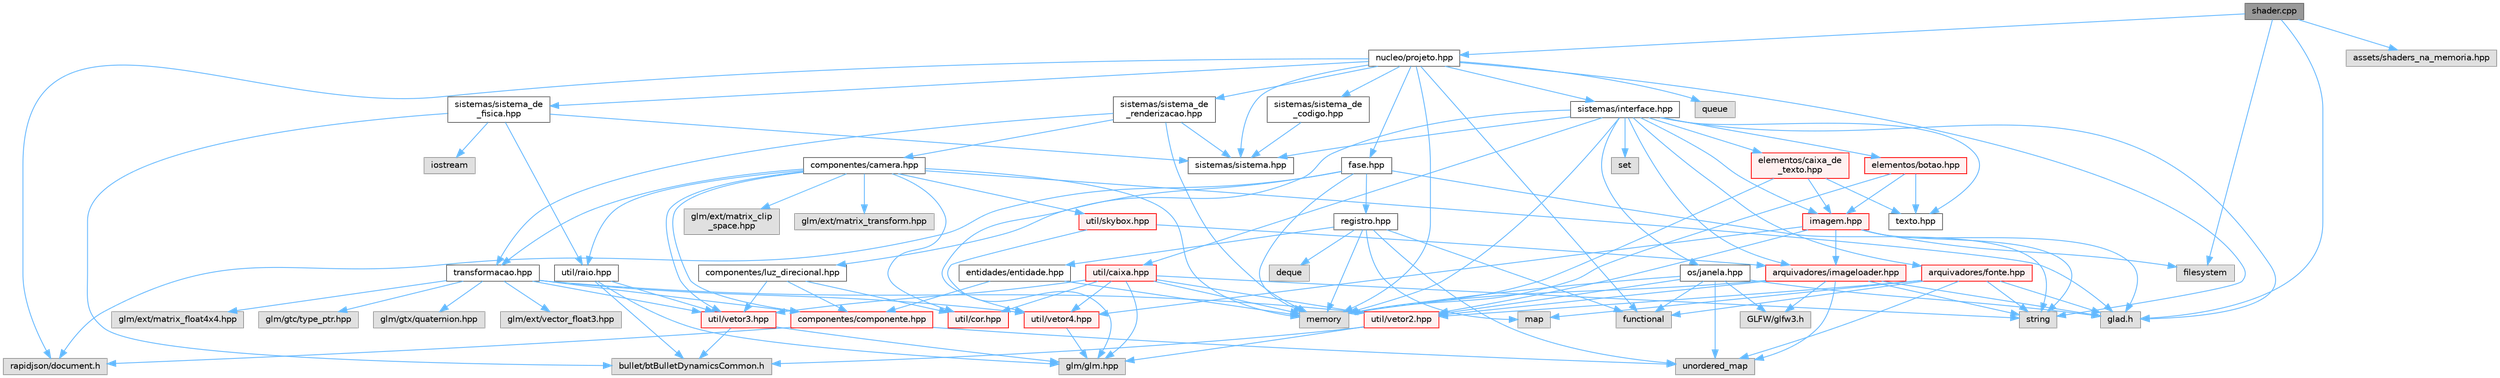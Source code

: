 digraph "shader.cpp"
{
 // LATEX_PDF_SIZE
  bgcolor="transparent";
  edge [fontname=Helvetica,fontsize=10,labelfontname=Helvetica,labelfontsize=10];
  node [fontname=Helvetica,fontsize=10,shape=box,height=0.2,width=0.4];
  Node1 [id="Node000001",label="shader.cpp",height=0.2,width=0.4,color="gray40", fillcolor="grey60", style="filled", fontcolor="black",tooltip=" "];
  Node1 -> Node2 [id="edge1_Node000001_Node000002",color="steelblue1",style="solid",tooltip=" "];
  Node2 [id="Node000002",label="glad.h",height=0.2,width=0.4,color="grey60", fillcolor="#E0E0E0", style="filled",tooltip=" "];
  Node1 -> Node3 [id="edge2_Node000001_Node000003",color="steelblue1",style="solid",tooltip=" "];
  Node3 [id="Node000003",label="nucleo/projeto.hpp",height=0.2,width=0.4,color="grey40", fillcolor="white", style="filled",URL="$projeto_8hpp.html",tooltip="Classe projeto."];
  Node3 -> Node4 [id="edge3_Node000003_Node000004",color="steelblue1",style="solid",tooltip=" "];
  Node4 [id="Node000004",label="string",height=0.2,width=0.4,color="grey60", fillcolor="#E0E0E0", style="filled",tooltip=" "];
  Node3 -> Node5 [id="edge4_Node000003_Node000005",color="steelblue1",style="solid",tooltip=" "];
  Node5 [id="Node000005",label="queue",height=0.2,width=0.4,color="grey60", fillcolor="#E0E0E0", style="filled",tooltip=" "];
  Node3 -> Node6 [id="edge5_Node000003_Node000006",color="steelblue1",style="solid",tooltip=" "];
  Node6 [id="Node000006",label="functional",height=0.2,width=0.4,color="grey60", fillcolor="#E0E0E0", style="filled",tooltip=" "];
  Node3 -> Node7 [id="edge6_Node000003_Node000007",color="steelblue1",style="solid",tooltip=" "];
  Node7 [id="Node000007",label="rapidjson/document.h",height=0.2,width=0.4,color="grey60", fillcolor="#E0E0E0", style="filled",tooltip=" "];
  Node3 -> Node8 [id="edge7_Node000003_Node000008",color="steelblue1",style="solid",tooltip=" "];
  Node8 [id="Node000008",label="memory",height=0.2,width=0.4,color="grey60", fillcolor="#E0E0E0", style="filled",tooltip=" "];
  Node3 -> Node9 [id="edge8_Node000003_Node000009",color="steelblue1",style="solid",tooltip=" "];
  Node9 [id="Node000009",label="fase.hpp",height=0.2,width=0.4,color="grey40", fillcolor="white", style="filled",URL="$fase_8hpp_source.html",tooltip=" "];
  Node9 -> Node4 [id="edge9_Node000009_Node000004",color="steelblue1",style="solid",tooltip=" "];
  Node9 -> Node8 [id="edge10_Node000009_Node000008",color="steelblue1",style="solid",tooltip=" "];
  Node9 -> Node7 [id="edge11_Node000009_Node000007",color="steelblue1",style="solid",tooltip=" "];
  Node9 -> Node10 [id="edge12_Node000009_Node000010",color="steelblue1",style="solid",tooltip=" "];
  Node10 [id="Node000010",label="registro.hpp",height=0.2,width=0.4,color="grey40", fillcolor="white", style="filled",URL="$registro_8hpp.html",tooltip="Inclusoes e definições relacionadas à registro."];
  Node10 -> Node11 [id="edge13_Node000010_Node000011",color="steelblue1",style="solid",tooltip=" "];
  Node11 [id="Node000011",label="unordered_map",height=0.2,width=0.4,color="grey60", fillcolor="#E0E0E0", style="filled",tooltip=" "];
  Node10 -> Node12 [id="edge14_Node000010_Node000012",color="steelblue1",style="solid",tooltip=" "];
  Node12 [id="Node000012",label="map",height=0.2,width=0.4,color="grey60", fillcolor="#E0E0E0", style="filled",tooltip=" "];
  Node10 -> Node13 [id="edge15_Node000010_Node000013",color="steelblue1",style="solid",tooltip=" "];
  Node13 [id="Node000013",label="deque",height=0.2,width=0.4,color="grey60", fillcolor="#E0E0E0", style="filled",tooltip=" "];
  Node10 -> Node8 [id="edge16_Node000010_Node000008",color="steelblue1",style="solid",tooltip=" "];
  Node10 -> Node6 [id="edge17_Node000010_Node000006",color="steelblue1",style="solid",tooltip=" "];
  Node10 -> Node14 [id="edge18_Node000010_Node000014",color="steelblue1",style="solid",tooltip=" "];
  Node14 [id="Node000014",label="entidades/entidade.hpp",height=0.2,width=0.4,color="grey40", fillcolor="white", style="filled",URL="$entidade_8hpp.html",tooltip="Inclusoes e definições relacionadas à entidade/."];
  Node14 -> Node8 [id="edge19_Node000014_Node000008",color="steelblue1",style="solid",tooltip=" "];
  Node14 -> Node15 [id="edge20_Node000014_Node000015",color="steelblue1",style="solid",tooltip=" "];
  Node15 [id="Node000015",label="componentes/componente.hpp",height=0.2,width=0.4,color="red", fillcolor="#FFF0F0", style="filled",URL="$componente_8hpp.html",tooltip="Estrutura base para componetes."];
  Node15 -> Node11 [id="edge21_Node000015_Node000011",color="steelblue1",style="solid",tooltip=" "];
  Node15 -> Node7 [id="edge22_Node000015_Node000007",color="steelblue1",style="solid",tooltip=" "];
  Node9 -> Node20 [id="edge23_Node000009_Node000020",color="steelblue1",style="solid",tooltip=" "];
  Node20 [id="Node000020",label="componentes/luz_direcional.hpp",height=0.2,width=0.4,color="grey40", fillcolor="white", style="filled",URL="$luz__direcional_8hpp.html",tooltip=" "];
  Node20 -> Node15 [id="edge24_Node000020_Node000015",color="steelblue1",style="solid",tooltip=" "];
  Node20 -> Node21 [id="edge25_Node000020_Node000021",color="steelblue1",style="solid",tooltip=" "];
  Node21 [id="Node000021",label="util/vetor3.hpp",height=0.2,width=0.4,color="red", fillcolor="#FFF0F0", style="filled",URL="$vetor3_8hpp.html",tooltip=" "];
  Node21 -> Node23 [id="edge26_Node000021_Node000023",color="steelblue1",style="solid",tooltip=" "];
  Node23 [id="Node000023",label="bullet/btBulletDynamicsCommon.h",height=0.2,width=0.4,color="grey60", fillcolor="#E0E0E0", style="filled",tooltip=" "];
  Node21 -> Node24 [id="edge27_Node000021_Node000024",color="steelblue1",style="solid",tooltip=" "];
  Node24 [id="Node000024",label="glm/glm.hpp",height=0.2,width=0.4,color="grey60", fillcolor="#E0E0E0", style="filled",tooltip=" "];
  Node20 -> Node25 [id="edge28_Node000020_Node000025",color="steelblue1",style="solid",tooltip=" "];
  Node25 [id="Node000025",label="util/cor.hpp",height=0.2,width=0.4,color="red", fillcolor="#FFF0F0", style="filled",URL="$cor_8hpp.html",tooltip=" "];
  Node3 -> Node27 [id="edge29_Node000003_Node000027",color="steelblue1",style="solid",tooltip=" "];
  Node27 [id="Node000027",label="sistemas/sistema.hpp",height=0.2,width=0.4,color="grey40", fillcolor="white", style="filled",URL="$sistemas_2sistema_8hpp.html",tooltip=" "];
  Node3 -> Node28 [id="edge30_Node000003_Node000028",color="steelblue1",style="solid",tooltip=" "];
  Node28 [id="Node000028",label="sistemas/sistema_de\l_fisica.hpp",height=0.2,width=0.4,color="grey40", fillcolor="white", style="filled",URL="$sistema__de__fisica_8hpp.html",tooltip=" "];
  Node28 -> Node27 [id="edge31_Node000028_Node000027",color="steelblue1",style="solid",tooltip=" "];
  Node28 -> Node29 [id="edge32_Node000028_Node000029",color="steelblue1",style="solid",tooltip=" "];
  Node29 [id="Node000029",label="iostream",height=0.2,width=0.4,color="grey60", fillcolor="#E0E0E0", style="filled",tooltip=" "];
  Node28 -> Node30 [id="edge33_Node000028_Node000030",color="steelblue1",style="solid",tooltip=" "];
  Node30 [id="Node000030",label="util/raio.hpp",height=0.2,width=0.4,color="grey40", fillcolor="white", style="filled",URL="$raio_8hpp.html",tooltip=" "];
  Node30 -> Node24 [id="edge34_Node000030_Node000024",color="steelblue1",style="solid",tooltip=" "];
  Node30 -> Node21 [id="edge35_Node000030_Node000021",color="steelblue1",style="solid",tooltip=" "];
  Node30 -> Node23 [id="edge36_Node000030_Node000023",color="steelblue1",style="solid",tooltip=" "];
  Node28 -> Node23 [id="edge37_Node000028_Node000023",color="steelblue1",style="solid",tooltip=" "];
  Node3 -> Node31 [id="edge38_Node000003_Node000031",color="steelblue1",style="solid",tooltip=" "];
  Node31 [id="Node000031",label="sistemas/sistema_de\l_renderizacao.hpp",height=0.2,width=0.4,color="grey40", fillcolor="white", style="filled",URL="$sistema__de__renderizacao_8hpp.html",tooltip=" "];
  Node31 -> Node27 [id="edge39_Node000031_Node000027",color="steelblue1",style="solid",tooltip=" "];
  Node31 -> Node32 [id="edge40_Node000031_Node000032",color="steelblue1",style="solid",tooltip=" "];
  Node32 [id="Node000032",label="componentes/camera.hpp",height=0.2,width=0.4,color="grey40", fillcolor="white", style="filled",URL="$camera_8hpp_source.html",tooltip=" "];
  Node32 -> Node33 [id="edge41_Node000032_Node000033",color="steelblue1",style="solid",tooltip=" "];
  Node33 [id="Node000033",label="glm/ext/matrix_clip\l_space.hpp",height=0.2,width=0.4,color="grey60", fillcolor="#E0E0E0", style="filled",tooltip=" "];
  Node32 -> Node34 [id="edge42_Node000032_Node000034",color="steelblue1",style="solid",tooltip=" "];
  Node34 [id="Node000034",label="glm/ext/matrix_transform.hpp",height=0.2,width=0.4,color="grey60", fillcolor="#E0E0E0", style="filled",tooltip=" "];
  Node32 -> Node8 [id="edge43_Node000032_Node000008",color="steelblue1",style="solid",tooltip=" "];
  Node32 -> Node2 [id="edge44_Node000032_Node000002",color="steelblue1",style="solid",tooltip=" "];
  Node32 -> Node15 [id="edge45_Node000032_Node000015",color="steelblue1",style="solid",tooltip=" "];
  Node32 -> Node35 [id="edge46_Node000032_Node000035",color="steelblue1",style="solid",tooltip=" "];
  Node35 [id="Node000035",label="transformacao.hpp",height=0.2,width=0.4,color="grey40", fillcolor="white", style="filled",URL="$transformacao_8hpp.html",tooltip="Calcula a mtriz de modelo para um objeto 3d qualquer."];
  Node35 -> Node15 [id="edge47_Node000035_Node000015",color="steelblue1",style="solid",tooltip=" "];
  Node35 -> Node36 [id="edge48_Node000035_Node000036",color="steelblue1",style="solid",tooltip=" "];
  Node36 [id="Node000036",label="util/vetor2.hpp",height=0.2,width=0.4,color="red", fillcolor="#FFF0F0", style="filled",URL="$vetor2_8hpp.html",tooltip=" "];
  Node36 -> Node23 [id="edge49_Node000036_Node000023",color="steelblue1",style="solid",tooltip=" "];
  Node36 -> Node24 [id="edge50_Node000036_Node000024",color="steelblue1",style="solid",tooltip=" "];
  Node35 -> Node21 [id="edge51_Node000035_Node000021",color="steelblue1",style="solid",tooltip=" "];
  Node35 -> Node37 [id="edge52_Node000035_Node000037",color="steelblue1",style="solid",tooltip=" "];
  Node37 [id="Node000037",label="util/vetor4.hpp",height=0.2,width=0.4,color="red", fillcolor="#FFF0F0", style="filled",URL="$vetor4_8hpp.html",tooltip=" "];
  Node37 -> Node24 [id="edge53_Node000037_Node000024",color="steelblue1",style="solid",tooltip=" "];
  Node35 -> Node39 [id="edge54_Node000035_Node000039",color="steelblue1",style="solid",tooltip=" "];
  Node39 [id="Node000039",label="glm/ext/vector_float3.hpp",height=0.2,width=0.4,color="grey60", fillcolor="#E0E0E0", style="filled",tooltip=" "];
  Node35 -> Node40 [id="edge55_Node000035_Node000040",color="steelblue1",style="solid",tooltip=" "];
  Node40 [id="Node000040",label="glm/ext/matrix_float4x4.hpp",height=0.2,width=0.4,color="grey60", fillcolor="#E0E0E0", style="filled",tooltip=" "];
  Node35 -> Node41 [id="edge56_Node000035_Node000041",color="steelblue1",style="solid",tooltip=" "];
  Node41 [id="Node000041",label="glm/gtc/type_ptr.hpp",height=0.2,width=0.4,color="grey60", fillcolor="#E0E0E0", style="filled",tooltip=" "];
  Node35 -> Node42 [id="edge57_Node000035_Node000042",color="steelblue1",style="solid",tooltip=" "];
  Node42 [id="Node000042",label="glm/gtx/quaternion.hpp",height=0.2,width=0.4,color="grey60", fillcolor="#E0E0E0", style="filled",tooltip=" "];
  Node32 -> Node43 [id="edge58_Node000032_Node000043",color="steelblue1",style="solid",tooltip=" "];
  Node43 [id="Node000043",label="util/skybox.hpp",height=0.2,width=0.4,color="red", fillcolor="#FFF0F0", style="filled",URL="$skybox_8hpp.html",tooltip=" "];
  Node43 -> Node49 [id="edge59_Node000043_Node000049",color="steelblue1",style="solid",tooltip=" "];
  Node49 [id="Node000049",label="arquivadores/imageloader.hpp",height=0.2,width=0.4,color="red", fillcolor="#FFF0F0", style="filled",URL="$imageloader_8hpp.html",tooltip=" "];
  Node49 -> Node2 [id="edge60_Node000049_Node000002",color="steelblue1",style="solid",tooltip=" "];
  Node49 -> Node50 [id="edge61_Node000049_Node000050",color="steelblue1",style="solid",tooltip=" "];
  Node50 [id="Node000050",label="GLFW/glfw3.h",height=0.2,width=0.4,color="grey60", fillcolor="#E0E0E0", style="filled",tooltip=" "];
  Node49 -> Node4 [id="edge62_Node000049_Node000004",color="steelblue1",style="solid",tooltip=" "];
  Node49 -> Node11 [id="edge63_Node000049_Node000011",color="steelblue1",style="solid",tooltip=" "];
  Node49 -> Node8 [id="edge64_Node000049_Node000008",color="steelblue1",style="solid",tooltip=" "];
  Node49 -> Node36 [id="edge65_Node000049_Node000036",color="steelblue1",style="solid",tooltip=" "];
  Node43 -> Node24 [id="edge66_Node000043_Node000024",color="steelblue1",style="solid",tooltip=" "];
  Node32 -> Node21 [id="edge67_Node000032_Node000021",color="steelblue1",style="solid",tooltip=" "];
  Node32 -> Node25 [id="edge68_Node000032_Node000025",color="steelblue1",style="solid",tooltip=" "];
  Node32 -> Node30 [id="edge69_Node000032_Node000030",color="steelblue1",style="solid",tooltip=" "];
  Node31 -> Node35 [id="edge70_Node000031_Node000035",color="steelblue1",style="solid",tooltip=" "];
  Node31 -> Node8 [id="edge71_Node000031_Node000008",color="steelblue1",style="solid",tooltip=" "];
  Node3 -> Node59 [id="edge72_Node000003_Node000059",color="steelblue1",style="solid",tooltip=" "];
  Node59 [id="Node000059",label="sistemas/sistema_de\l_codigo.hpp",height=0.2,width=0.4,color="grey40", fillcolor="white", style="filled",URL="$sistema__de__codigo_8hpp.html",tooltip=" "];
  Node59 -> Node27 [id="edge73_Node000059_Node000027",color="steelblue1",style="solid",tooltip=" "];
  Node3 -> Node60 [id="edge74_Node000003_Node000060",color="steelblue1",style="solid",tooltip=" "];
  Node60 [id="Node000060",label="sistemas/interface.hpp",height=0.2,width=0.4,color="grey40", fillcolor="white", style="filled",URL="$interface_8hpp_source.html",tooltip=" "];
  Node60 -> Node2 [id="edge75_Node000060_Node000002",color="steelblue1",style="solid",tooltip=" "];
  Node60 -> Node8 [id="edge76_Node000060_Node000008",color="steelblue1",style="solid",tooltip=" "];
  Node60 -> Node61 [id="edge77_Node000060_Node000061",color="steelblue1",style="solid",tooltip=" "];
  Node61 [id="Node000061",label="set",height=0.2,width=0.4,color="grey60", fillcolor="#E0E0E0", style="filled",tooltip=" "];
  Node60 -> Node27 [id="edge78_Node000060_Node000027",color="steelblue1",style="solid",tooltip=" "];
  Node60 -> Node49 [id="edge79_Node000060_Node000049",color="steelblue1",style="solid",tooltip=" "];
  Node60 -> Node62 [id="edge80_Node000060_Node000062",color="steelblue1",style="solid",tooltip=" "];
  Node62 [id="Node000062",label="arquivadores/fonte.hpp",height=0.2,width=0.4,color="red", fillcolor="#FFF0F0", style="filled",URL="$fonte_8hpp.html",tooltip=" "];
  Node62 -> Node2 [id="edge81_Node000062_Node000002",color="steelblue1",style="solid",tooltip=" "];
  Node62 -> Node4 [id="edge82_Node000062_Node000004",color="steelblue1",style="solid",tooltip=" "];
  Node62 -> Node12 [id="edge83_Node000062_Node000012",color="steelblue1",style="solid",tooltip=" "];
  Node62 -> Node11 [id="edge84_Node000062_Node000011",color="steelblue1",style="solid",tooltip=" "];
  Node62 -> Node36 [id="edge85_Node000062_Node000036",color="steelblue1",style="solid",tooltip=" "];
  Node62 -> Node6 [id="edge86_Node000062_Node000006",color="steelblue1",style="solid",tooltip=" "];
  Node60 -> Node64 [id="edge87_Node000060_Node000064",color="steelblue1",style="solid",tooltip=" "];
  Node64 [id="Node000064",label="util/caixa.hpp",height=0.2,width=0.4,color="red", fillcolor="#FFF0F0", style="filled",URL="$caixa_8hpp.html",tooltip=" "];
  Node64 -> Node4 [id="edge88_Node000064_Node000004",color="steelblue1",style="solid",tooltip=" "];
  Node64 -> Node8 [id="edge89_Node000064_Node000008",color="steelblue1",style="solid",tooltip=" "];
  Node64 -> Node36 [id="edge90_Node000064_Node000036",color="steelblue1",style="solid",tooltip=" "];
  Node64 -> Node21 [id="edge91_Node000064_Node000021",color="steelblue1",style="solid",tooltip=" "];
  Node64 -> Node25 [id="edge92_Node000064_Node000025",color="steelblue1",style="solid",tooltip=" "];
  Node64 -> Node37 [id="edge93_Node000064_Node000037",color="steelblue1",style="solid",tooltip=" "];
  Node64 -> Node24 [id="edge94_Node000064_Node000024",color="steelblue1",style="solid",tooltip=" "];
  Node60 -> Node66 [id="edge95_Node000060_Node000066",color="steelblue1",style="solid",tooltip=" "];
  Node66 [id="Node000066",label="elementos/botao.hpp",height=0.2,width=0.4,color="red", fillcolor="#FFF0F0", style="filled",URL="$botao_8hpp.html",tooltip=" "];
  Node66 -> Node67 [id="edge96_Node000066_Node000067",color="steelblue1",style="solid",tooltip=" "];
  Node67 [id="Node000067",label="imagem.hpp",height=0.2,width=0.4,color="red", fillcolor="#FFF0F0", style="filled",URL="$imagem_8hpp.html",tooltip=" "];
  Node67 -> Node2 [id="edge97_Node000067_Node000002",color="steelblue1",style="solid",tooltip=" "];
  Node67 -> Node4 [id="edge98_Node000067_Node000004",color="steelblue1",style="solid",tooltip=" "];
  Node67 -> Node54 [id="edge99_Node000067_Node000054",color="steelblue1",style="solid",tooltip=" "];
  Node54 [id="Node000054",label="filesystem",height=0.2,width=0.4,color="grey60", fillcolor="#E0E0E0", style="filled",tooltip=" "];
  Node67 -> Node36 [id="edge100_Node000067_Node000036",color="steelblue1",style="solid",tooltip=" "];
  Node67 -> Node37 [id="edge101_Node000067_Node000037",color="steelblue1",style="solid",tooltip=" "];
  Node67 -> Node49 [id="edge102_Node000067_Node000049",color="steelblue1",style="solid",tooltip=" "];
  Node66 -> Node69 [id="edge103_Node000066_Node000069",color="steelblue1",style="solid",tooltip=" "];
  Node69 [id="Node000069",label="texto.hpp",height=0.2,width=0.4,color="grey40", fillcolor="white", style="filled",URL="$texto_8hpp.html",tooltip=" "];
  Node66 -> Node8 [id="edge104_Node000066_Node000008",color="steelblue1",style="solid",tooltip=" "];
  Node60 -> Node70 [id="edge105_Node000060_Node000070",color="steelblue1",style="solid",tooltip=" "];
  Node70 [id="Node000070",label="elementos/caixa_de\l_texto.hpp",height=0.2,width=0.4,color="red", fillcolor="#FFF0F0", style="filled",URL="$caixa__de__texto_8hpp.html",tooltip=" "];
  Node70 -> Node67 [id="edge106_Node000070_Node000067",color="steelblue1",style="solid",tooltip=" "];
  Node70 -> Node69 [id="edge107_Node000070_Node000069",color="steelblue1",style="solid",tooltip=" "];
  Node70 -> Node8 [id="edge108_Node000070_Node000008",color="steelblue1",style="solid",tooltip=" "];
  Node60 -> Node67 [id="edge109_Node000060_Node000067",color="steelblue1",style="solid",tooltip=" "];
  Node60 -> Node69 [id="edge110_Node000060_Node000069",color="steelblue1",style="solid",tooltip=" "];
  Node60 -> Node37 [id="edge111_Node000060_Node000037",color="steelblue1",style="solid",tooltip=" "];
  Node60 -> Node72 [id="edge112_Node000060_Node000072",color="steelblue1",style="solid",tooltip=" "];
  Node72 [id="Node000072",label="os/janela.hpp",height=0.2,width=0.4,color="grey40", fillcolor="white", style="filled",URL="$janela_8hpp_source.html",tooltip=" "];
  Node72 -> Node6 [id="edge113_Node000072_Node000006",color="steelblue1",style="solid",tooltip=" "];
  Node72 -> Node8 [id="edge114_Node000072_Node000008",color="steelblue1",style="solid",tooltip=" "];
  Node72 -> Node11 [id="edge115_Node000072_Node000011",color="steelblue1",style="solid",tooltip=" "];
  Node72 -> Node2 [id="edge116_Node000072_Node000002",color="steelblue1",style="solid",tooltip=" "];
  Node72 -> Node50 [id="edge117_Node000072_Node000050",color="steelblue1",style="solid",tooltip=" "];
  Node72 -> Node36 [id="edge118_Node000072_Node000036",color="steelblue1",style="solid",tooltip=" "];
  Node1 -> Node54 [id="edge119_Node000001_Node000054",color="steelblue1",style="solid",tooltip=" "];
  Node1 -> Node73 [id="edge120_Node000001_Node000073",color="steelblue1",style="solid",tooltip=" "];
  Node73 [id="Node000073",label="assets/shaders_na_memoria.hpp",height=0.2,width=0.4,color="grey60", fillcolor="#E0E0E0", style="filled",tooltip=" "];
}
